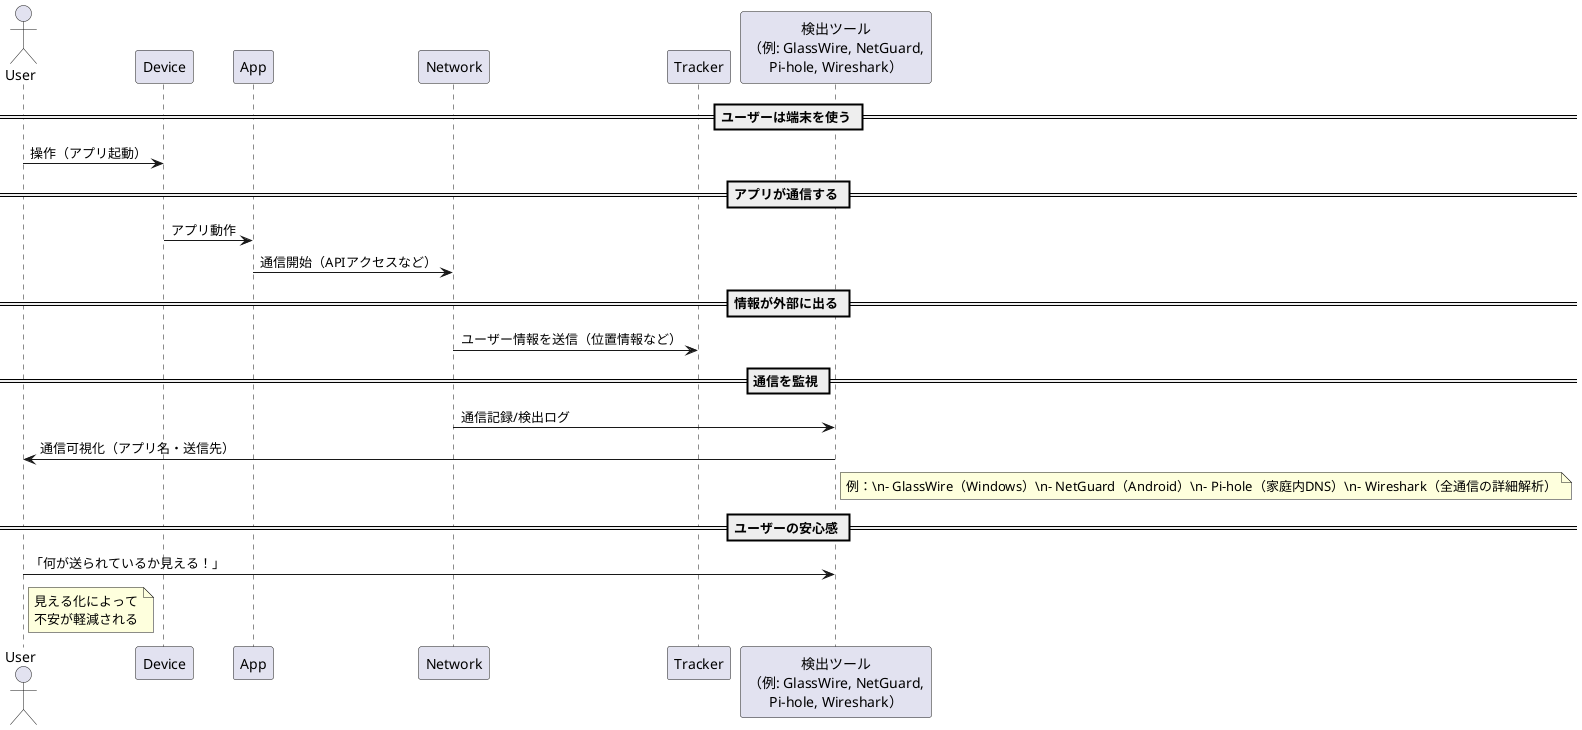 @startuml
actor User
participant Device
participant App
participant Network
participant Tracker
participant "検出ツール\n（例: GlassWire, NetGuard,\nPi-hole, Wireshark）" as Monitor

== ユーザーは端末を使う ==
User -> Device : 操作（アプリ起動）

== アプリが通信する ==
Device -> App : アプリ動作
App -> Network : 通信開始（APIアクセスなど）

== 情報が外部に出る ==
Network -> Tracker : ユーザー情報を送信（位置情報など）

== 通信を監視 ==
Network -> Monitor : 通信記録/検出ログ
Monitor -> User : 通信可視化（アプリ名・送信先）

note right of Monitor
例：\n- GlassWire（Windows）\n- NetGuard（Android）\n- Pi-hole（家庭内DNS）\n- Wireshark（全通信の詳細解析）
end note

== ユーザーの安心感 ==
User -> Monitor : 「何が送られているか見える！」
note right of User
見える化によって
不安が軽減される
end note

@enduml